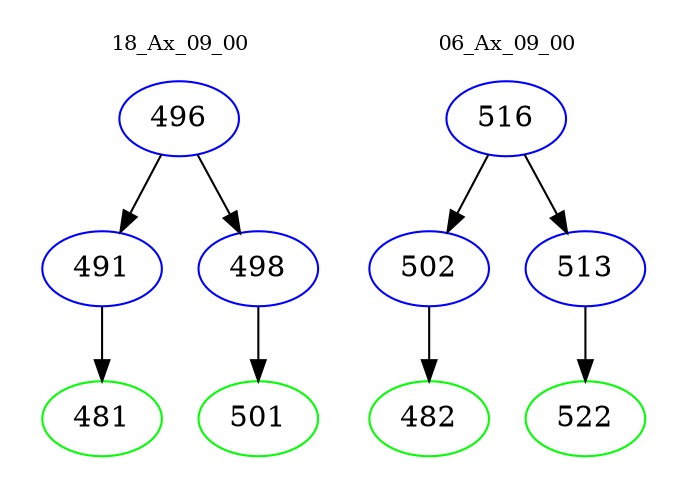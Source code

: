 digraph{
subgraph cluster_0 {
color = white
label = "18_Ax_09_00";
fontsize=10;
T0_496 [label="496", color="blue"]
T0_496 -> T0_491 [color="black"]
T0_491 [label="491", color="blue"]
T0_491 -> T0_481 [color="black"]
T0_481 [label="481", color="green"]
T0_496 -> T0_498 [color="black"]
T0_498 [label="498", color="blue"]
T0_498 -> T0_501 [color="black"]
T0_501 [label="501", color="green"]
}
subgraph cluster_1 {
color = white
label = "06_Ax_09_00";
fontsize=10;
T1_516 [label="516", color="blue"]
T1_516 -> T1_502 [color="black"]
T1_502 [label="502", color="blue"]
T1_502 -> T1_482 [color="black"]
T1_482 [label="482", color="green"]
T1_516 -> T1_513 [color="black"]
T1_513 [label="513", color="blue"]
T1_513 -> T1_522 [color="black"]
T1_522 [label="522", color="green"]
}
}
